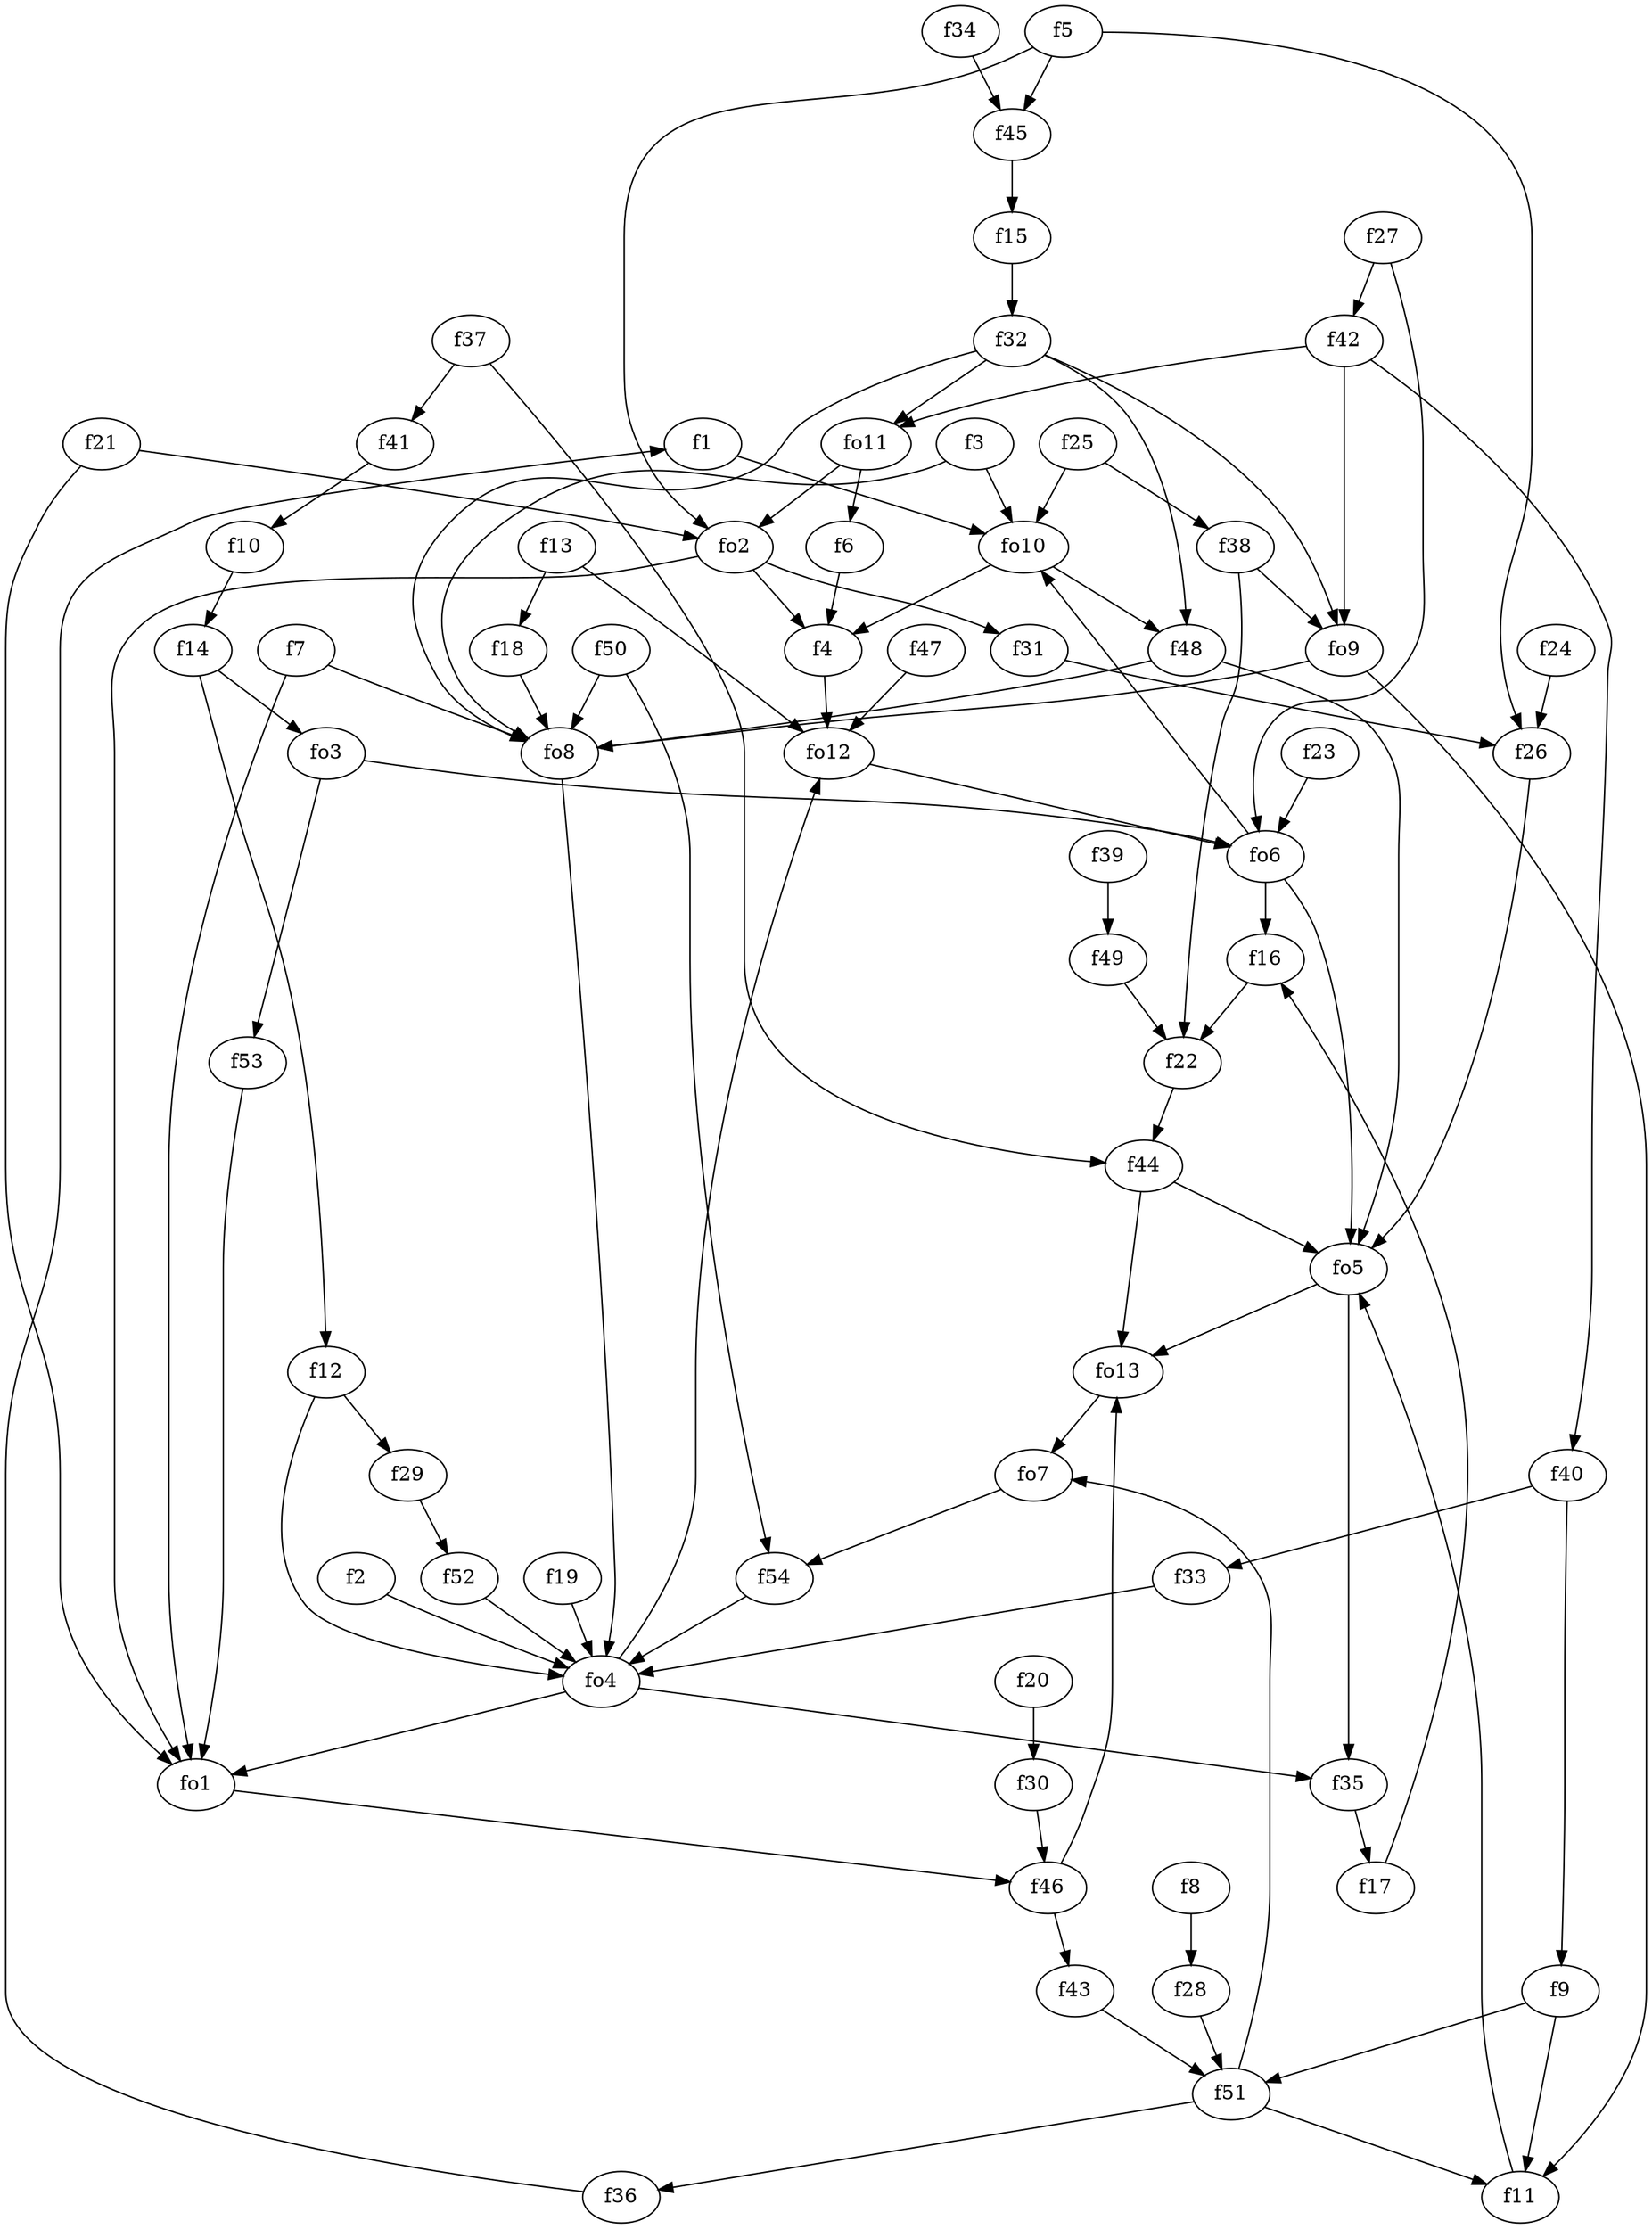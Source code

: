 strict digraph  {
f1;
f2;
f3;
f4;
f5;
f6;
f7;
f8;
f9;
f10;
f11;
f12;
f13;
f14;
f15;
f16;
f17;
f18;
f19;
f20;
f21;
f22;
f23;
f24;
f25;
f26;
f27;
f28;
f29;
f30;
f31;
f32;
f33;
f34;
f35;
f36;
f37;
f38;
f39;
f40;
f41;
f42;
f43;
f44;
f45;
f46;
f47;
f48;
f49;
f50;
f51;
f52;
f53;
f54;
fo1;
fo2;
fo3;
fo4;
fo5;
fo6;
fo7;
fo8;
fo9;
fo10;
fo11;
fo12;
fo13;
f1 -> fo10  [weight=2];
f2 -> fo4  [weight=2];
f3 -> fo8  [weight=2];
f3 -> fo10  [weight=2];
f4 -> fo12  [weight=2];
f5 -> f26  [weight=2];
f5 -> fo2  [weight=2];
f5 -> f45  [weight=2];
f6 -> f4  [weight=2];
f7 -> fo1  [weight=2];
f7 -> fo8  [weight=2];
f8 -> f28  [weight=2];
f9 -> f11  [weight=2];
f9 -> f51  [weight=2];
f10 -> f14  [weight=2];
f11 -> fo5  [weight=2];
f12 -> f29  [weight=2];
f12 -> fo4  [weight=2];
f13 -> f18  [weight=2];
f13 -> fo12  [weight=2];
f14 -> fo3  [weight=2];
f14 -> f12  [weight=2];
f15 -> f32  [weight=2];
f16 -> f22  [weight=2];
f17 -> f16  [weight=2];
f18 -> fo8  [weight=2];
f19 -> fo4  [weight=2];
f20 -> f30  [weight=2];
f21 -> fo2  [weight=2];
f21 -> fo1  [weight=2];
f22 -> f44  [weight=2];
f23 -> fo6  [weight=2];
f24 -> f26  [weight=2];
f25 -> fo10  [weight=2];
f25 -> f38  [weight=2];
f26 -> fo5  [weight=2];
f27 -> f42  [weight=2];
f27 -> fo6  [weight=2];
f28 -> f51  [weight=2];
f29 -> f52  [weight=2];
f30 -> f46  [weight=2];
f31 -> f26  [weight=2];
f32 -> f48  [weight=2];
f32 -> fo8  [weight=2];
f32 -> fo9  [weight=2];
f32 -> fo11  [weight=2];
f33 -> fo4  [weight=2];
f34 -> f45  [weight=2];
f35 -> f17  [weight=2];
f36 -> f1  [weight=2];
f37 -> f44  [weight=2];
f37 -> f41  [weight=2];
f38 -> f22  [weight=2];
f38 -> fo9  [weight=2];
f39 -> f49  [weight=2];
f40 -> f9  [weight=2];
f40 -> f33  [weight=2];
f41 -> f10  [weight=2];
f42 -> f40  [weight=2];
f42 -> fo9  [weight=2];
f42 -> fo11  [weight=2];
f43 -> f51  [weight=2];
f44 -> fo5  [weight=2];
f44 -> fo13  [weight=2];
f45 -> f15  [weight=2];
f46 -> fo13  [weight=2];
f46 -> f43  [weight=2];
f47 -> fo12  [weight=2];
f48 -> fo8  [weight=2];
f48 -> fo5  [weight=2];
f49 -> f22  [weight=2];
f50 -> fo8  [weight=2];
f50 -> f54  [weight=2];
f51 -> f11  [weight=2];
f51 -> fo7  [weight=2];
f51 -> f36  [weight=2];
f52 -> fo4  [weight=2];
f53 -> fo1  [weight=2];
f54 -> fo4  [weight=2];
fo1 -> f46  [weight=2];
fo2 -> fo1  [weight=2];
fo2 -> f4  [weight=2];
fo2 -> f31  [weight=2];
fo3 -> fo6  [weight=2];
fo3 -> f53  [weight=2];
fo4 -> fo1  [weight=2];
fo4 -> f35  [weight=2];
fo4 -> fo12  [weight=2];
fo5 -> f35  [weight=2];
fo5 -> fo13  [weight=2];
fo6 -> f16  [weight=2];
fo6 -> fo5  [weight=2];
fo6 -> fo10  [weight=2];
fo7 -> f54  [weight=2];
fo8 -> fo4  [weight=2];
fo9 -> fo8  [weight=2];
fo9 -> f11  [weight=2];
fo10 -> f48  [weight=2];
fo10 -> f4  [weight=2];
fo11 -> f6  [weight=2];
fo11 -> fo2  [weight=2];
fo12 -> fo6  [weight=2];
fo13 -> fo7  [weight=2];
}
